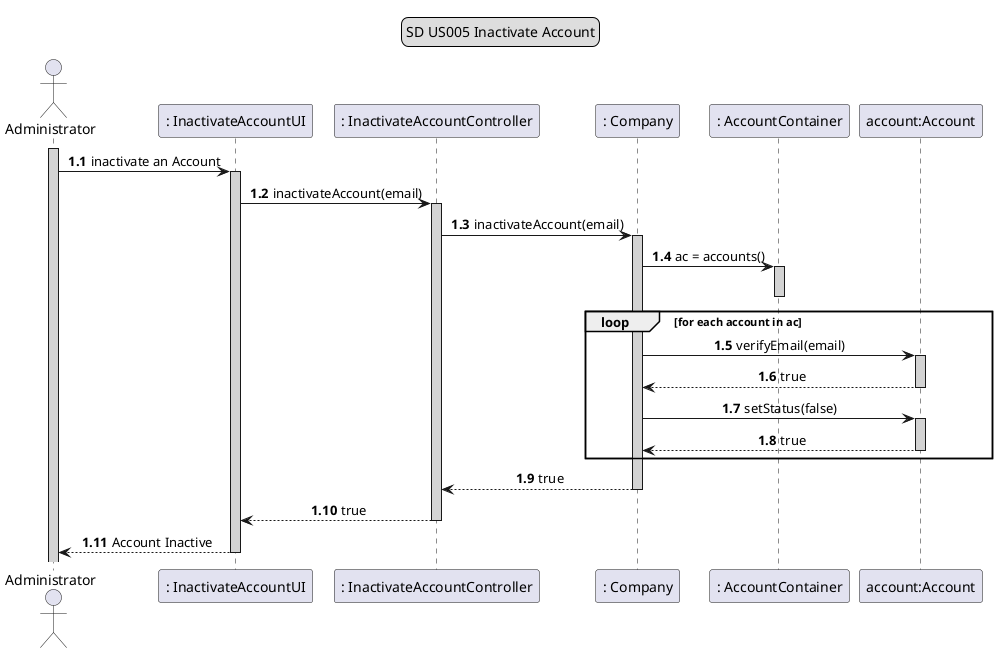 @startuml
'Inactive = (boolean) false
legend top
SD US005 Inactivate Account
end legend
autonumber 1.1
skinparam sequenceMessageAlign center
autoactivate on

actor Administrator
participant ": InactivateAccountUI" as A
participant ": InactivateAccountController" as B
participant ": Company" as C
participant ": AccountContainer" as D
participant "account:Account" as E

Activate Administrator #lightgrey
Administrator -> A #lightgrey: inactivate an Account
A -> B #lightgrey: inactivateAccount(email)
B -> C #lightgrey: inactivateAccount(email)
C -> D #lightgrey: ac = accounts()
deactivate
loop for each account in ac
C -> E #lightgrey: verifyEmail(email)
E--> C #lightgrey: true
C -> E #lightgrey: setStatus(false)
E --> C: true
end
C --> B: true
B --> A: true
A --> Administrator: Account Inactive




@enduml